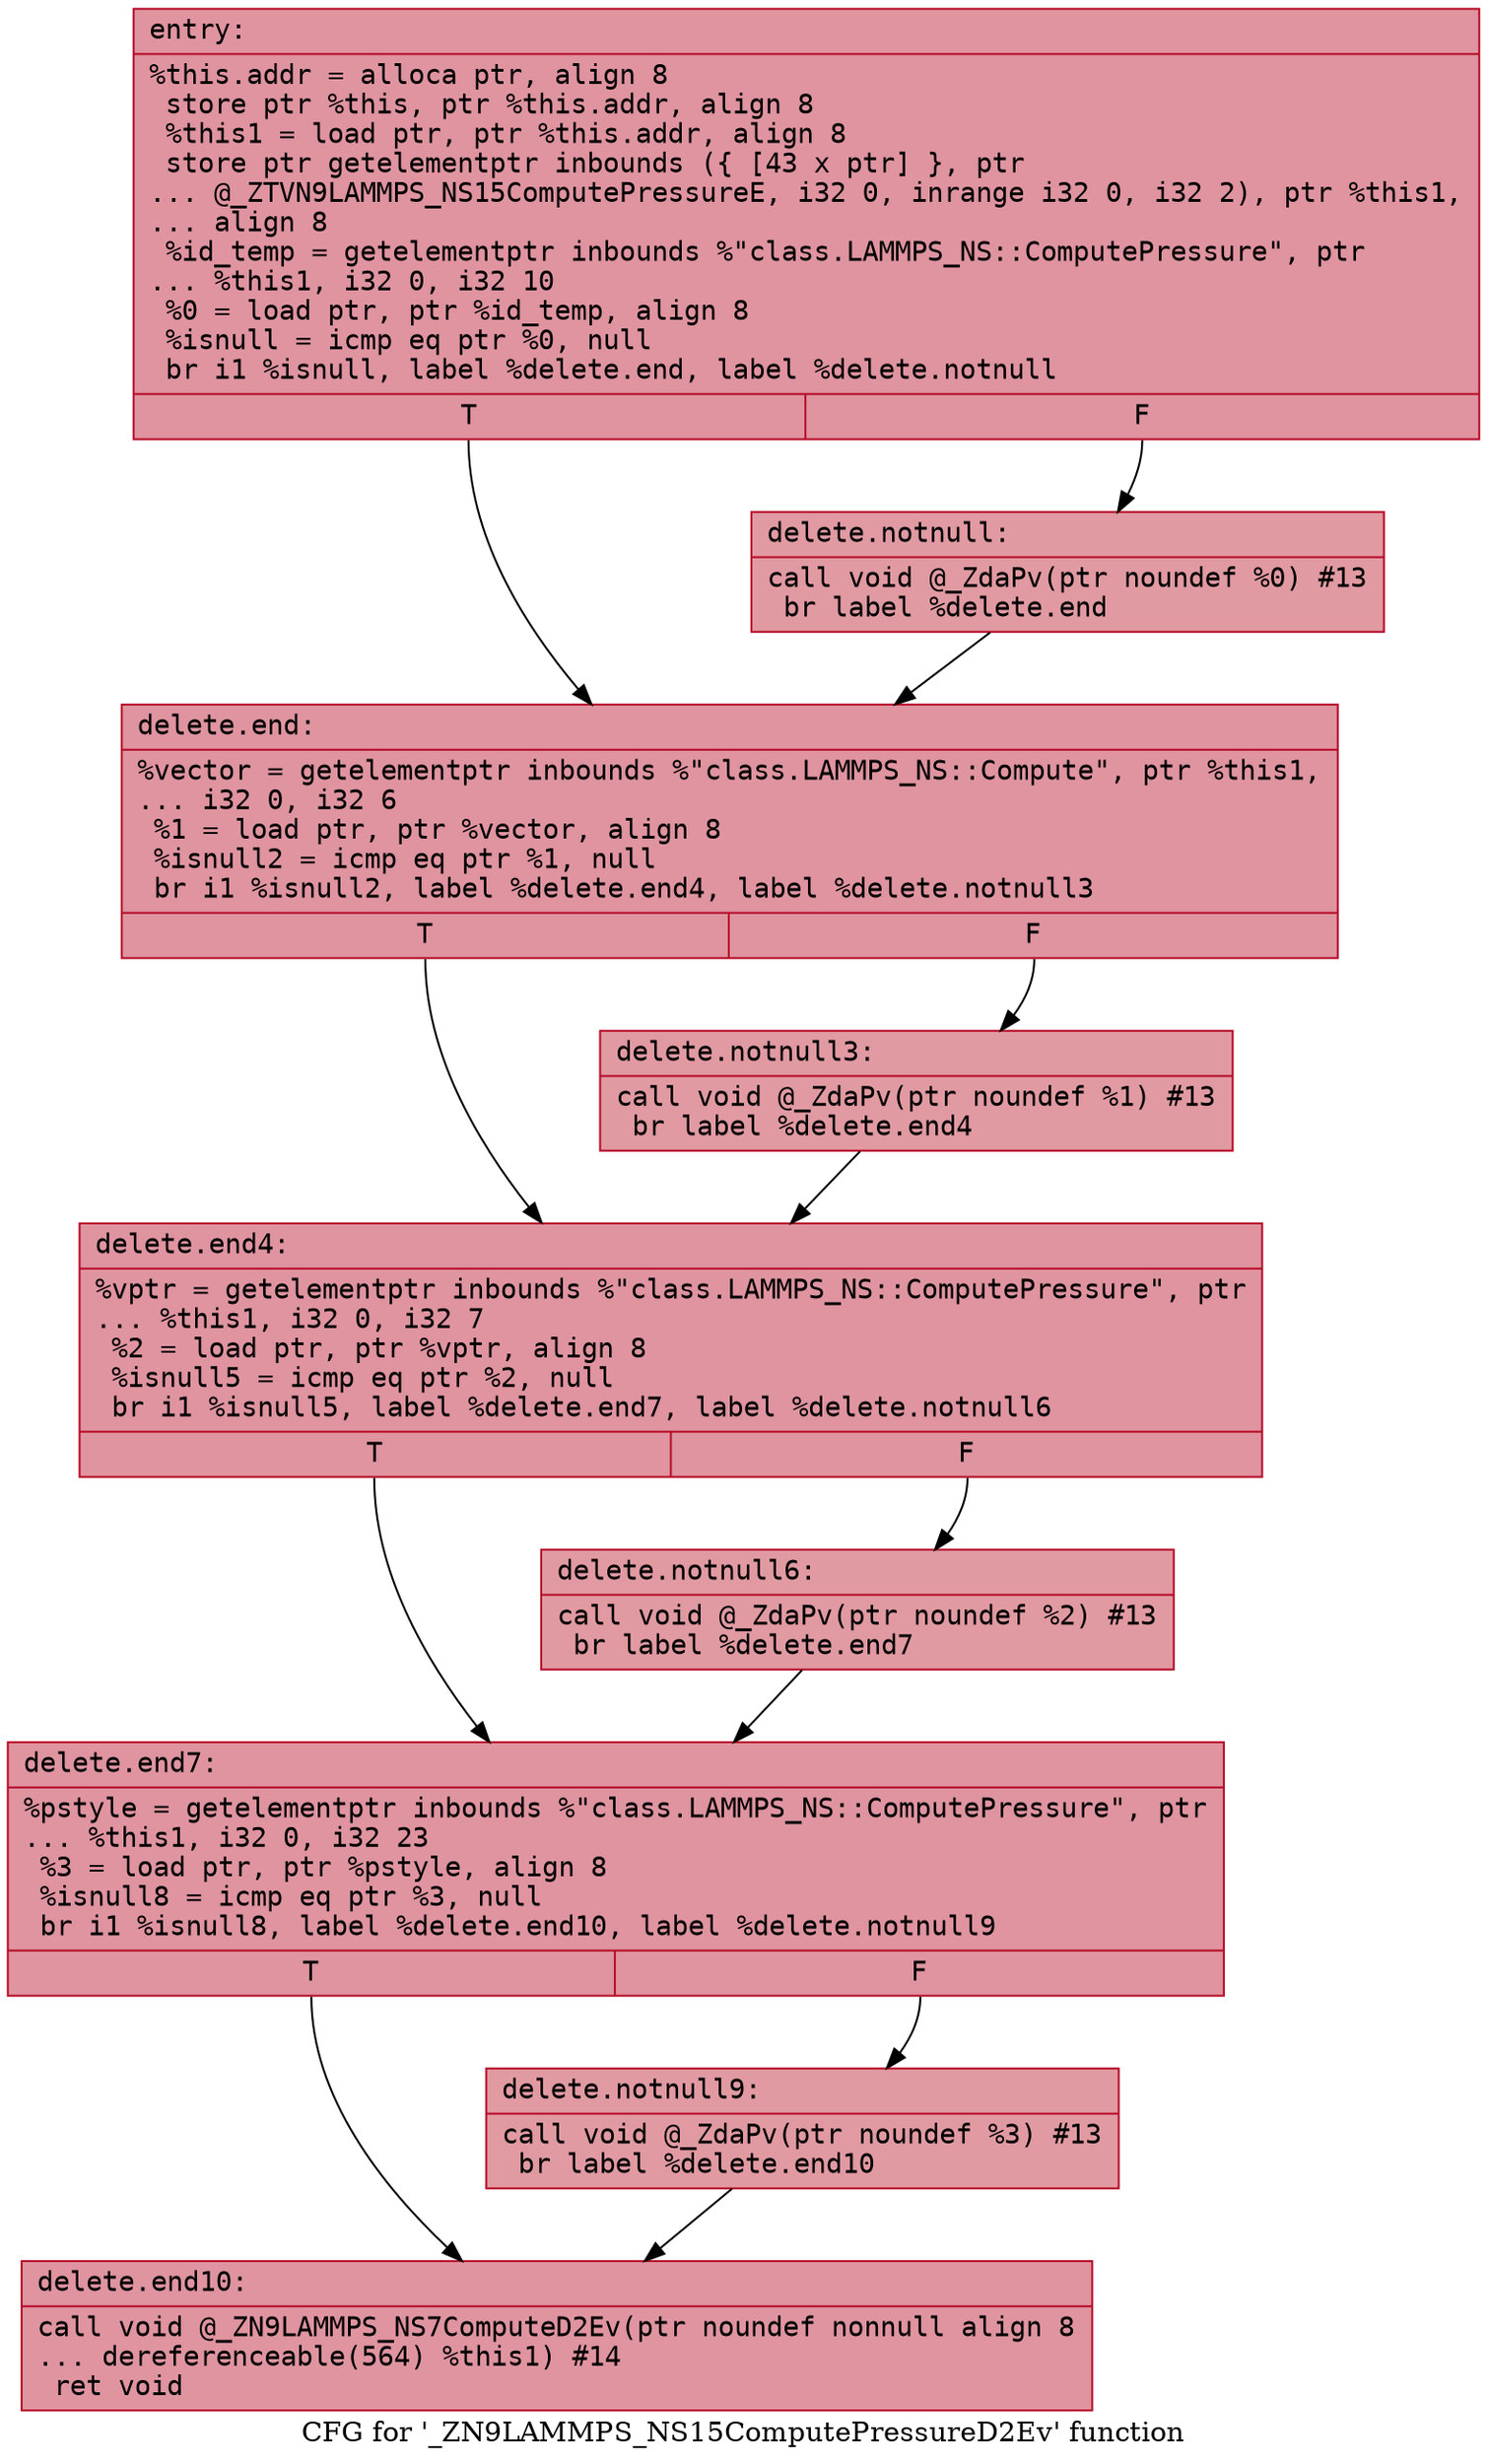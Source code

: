 digraph "CFG for '_ZN9LAMMPS_NS15ComputePressureD2Ev' function" {
	label="CFG for '_ZN9LAMMPS_NS15ComputePressureD2Ev' function";

	Node0x557ad5d6fcd0 [shape=record,color="#b70d28ff", style=filled, fillcolor="#b70d2870" fontname="Courier",label="{entry:\l|  %this.addr = alloca ptr, align 8\l  store ptr %this, ptr %this.addr, align 8\l  %this1 = load ptr, ptr %this.addr, align 8\l  store ptr getelementptr inbounds (\{ [43 x ptr] \}, ptr\l... @_ZTVN9LAMMPS_NS15ComputePressureE, i32 0, inrange i32 0, i32 2), ptr %this1,\l... align 8\l  %id_temp = getelementptr inbounds %\"class.LAMMPS_NS::ComputePressure\", ptr\l... %this1, i32 0, i32 10\l  %0 = load ptr, ptr %id_temp, align 8\l  %isnull = icmp eq ptr %0, null\l  br i1 %isnull, label %delete.end, label %delete.notnull\l|{<s0>T|<s1>F}}"];
	Node0x557ad5d6fcd0:s0 -> Node0x557ad5d70050[tooltip="entry -> delete.end\nProbability 37.50%" ];
	Node0x557ad5d6fcd0:s1 -> Node0x557ad5d700a0[tooltip="entry -> delete.notnull\nProbability 62.50%" ];
	Node0x557ad5d700a0 [shape=record,color="#b70d28ff", style=filled, fillcolor="#bb1b2c70" fontname="Courier",label="{delete.notnull:\l|  call void @_ZdaPv(ptr noundef %0) #13\l  br label %delete.end\l}"];
	Node0x557ad5d700a0 -> Node0x557ad5d70050[tooltip="delete.notnull -> delete.end\nProbability 100.00%" ];
	Node0x557ad5d70050 [shape=record,color="#b70d28ff", style=filled, fillcolor="#b70d2870" fontname="Courier",label="{delete.end:\l|  %vector = getelementptr inbounds %\"class.LAMMPS_NS::Compute\", ptr %this1,\l... i32 0, i32 6\l  %1 = load ptr, ptr %vector, align 8\l  %isnull2 = icmp eq ptr %1, null\l  br i1 %isnull2, label %delete.end4, label %delete.notnull3\l|{<s0>T|<s1>F}}"];
	Node0x557ad5d70050:s0 -> Node0x557ad5d70440[tooltip="delete.end -> delete.end4\nProbability 37.50%" ];
	Node0x557ad5d70050:s1 -> Node0x557ad5d704c0[tooltip="delete.end -> delete.notnull3\nProbability 62.50%" ];
	Node0x557ad5d704c0 [shape=record,color="#b70d28ff", style=filled, fillcolor="#bb1b2c70" fontname="Courier",label="{delete.notnull3:\l|  call void @_ZdaPv(ptr noundef %1) #13\l  br label %delete.end4\l}"];
	Node0x557ad5d704c0 -> Node0x557ad5d70440[tooltip="delete.notnull3 -> delete.end4\nProbability 100.00%" ];
	Node0x557ad5d70440 [shape=record,color="#b70d28ff", style=filled, fillcolor="#b70d2870" fontname="Courier",label="{delete.end4:\l|  %vptr = getelementptr inbounds %\"class.LAMMPS_NS::ComputePressure\", ptr\l... %this1, i32 0, i32 7\l  %2 = load ptr, ptr %vptr, align 8\l  %isnull5 = icmp eq ptr %2, null\l  br i1 %isnull5, label %delete.end7, label %delete.notnull6\l|{<s0>T|<s1>F}}"];
	Node0x557ad5d70440:s0 -> Node0x557ad5d70a60[tooltip="delete.end4 -> delete.end7\nProbability 37.50%" ];
	Node0x557ad5d70440:s1 -> Node0x557ad5d70ab0[tooltip="delete.end4 -> delete.notnull6\nProbability 62.50%" ];
	Node0x557ad5d70ab0 [shape=record,color="#b70d28ff", style=filled, fillcolor="#bb1b2c70" fontname="Courier",label="{delete.notnull6:\l|  call void @_ZdaPv(ptr noundef %2) #13\l  br label %delete.end7\l}"];
	Node0x557ad5d70ab0 -> Node0x557ad5d70a60[tooltip="delete.notnull6 -> delete.end7\nProbability 100.00%" ];
	Node0x557ad5d70a60 [shape=record,color="#b70d28ff", style=filled, fillcolor="#b70d2870" fontname="Courier",label="{delete.end7:\l|  %pstyle = getelementptr inbounds %\"class.LAMMPS_NS::ComputePressure\", ptr\l... %this1, i32 0, i32 23\l  %3 = load ptr, ptr %pstyle, align 8\l  %isnull8 = icmp eq ptr %3, null\l  br i1 %isnull8, label %delete.end10, label %delete.notnull9\l|{<s0>T|<s1>F}}"];
	Node0x557ad5d70a60:s0 -> Node0x557ad5d70f30[tooltip="delete.end7 -> delete.end10\nProbability 37.50%" ];
	Node0x557ad5d70a60:s1 -> Node0x557ad5d70f80[tooltip="delete.end7 -> delete.notnull9\nProbability 62.50%" ];
	Node0x557ad5d70f80 [shape=record,color="#b70d28ff", style=filled, fillcolor="#bb1b2c70" fontname="Courier",label="{delete.notnull9:\l|  call void @_ZdaPv(ptr noundef %3) #13\l  br label %delete.end10\l}"];
	Node0x557ad5d70f80 -> Node0x557ad5d70f30[tooltip="delete.notnull9 -> delete.end10\nProbability 100.00%" ];
	Node0x557ad5d70f30 [shape=record,color="#b70d28ff", style=filled, fillcolor="#b70d2870" fontname="Courier",label="{delete.end10:\l|  call void @_ZN9LAMMPS_NS7ComputeD2Ev(ptr noundef nonnull align 8\l... dereferenceable(564) %this1) #14\l  ret void\l}"];
}
